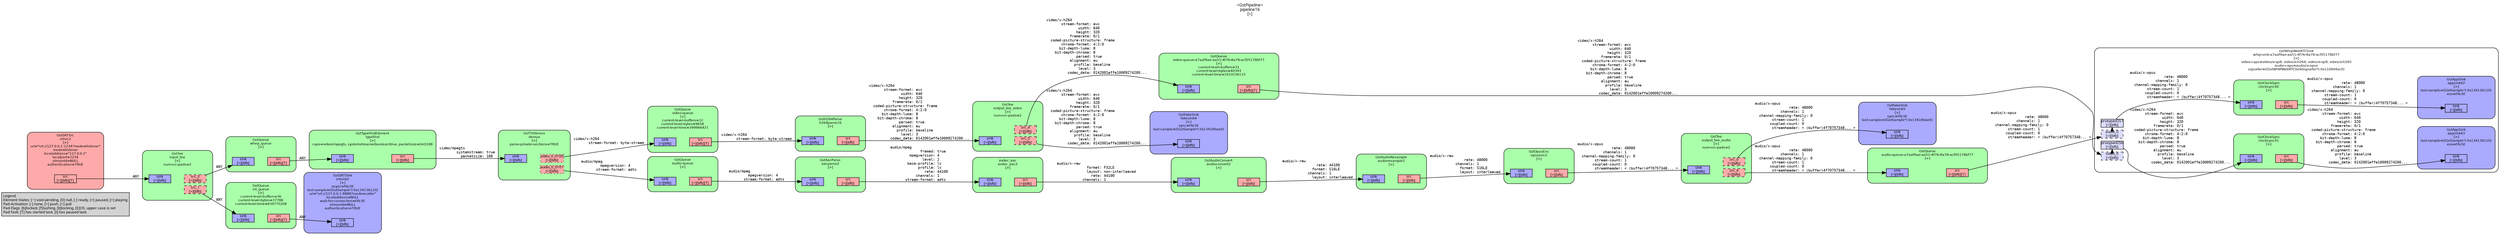 digraph pipeline {
  rankdir=LR;
  fontname="sans";
  fontsize="10";
  labelloc=t;
  nodesep=.1;
  ranksep=.2;
  label="<GstPipeline>\npipeline16\n[>]";
  node [style="filled,rounded", shape=box, fontsize="9", fontname="sans", margin="0.0,0.0"];
  edge [labelfontsize="6", fontsize="9", fontname="monospace"];
  
  legend [
    pos="0,0!",
    margin="0.05,0.05",
    style="filled",
    label="Legend\lElement-States: [~] void-pending, [0] null, [-] ready, [=] paused, [>] playing\lPad-Activation: [-] none, [>] push, [<] pull\lPad-Flags: [b]locked, [f]lushing, [b]locking, [E]OS; upper-case is set\lPad-Task: [T] has started task, [t] has paused task\l",
  ];
  subgraph cluster_audio_queue_a7aaf9ae_aa51_4f76_8a78_acf05178bf77_0x1358a1310 {
    fontname="Bitstream Vera Sans";
    fontsize="8";
    style="filled,rounded";
    color=black;
    label="GstQueue\naudio-queue-a7aaf9ae-aa51-4f76-8a78-acf05178bf77\n[>]";
    subgraph cluster_audio_queue_a7aaf9ae_aa51_4f76_8a78_acf05178bf77_0x1358a1310_sink {
      label="";
      style="invis";
      audio_queue_a7aaf9ae_aa51_4f76_8a78_acf05178bf77_0x1358a1310_sink_0x1342381e0 [color=black, fillcolor="#aaaaff", label="sink\n[>][bfb]", height="0.2", style="filled,solid"];
    }

    subgraph cluster_audio_queue_a7aaf9ae_aa51_4f76_8a78_acf05178bf77_0x1358a1310_src {
      label="";
      style="invis";
      audio_queue_a7aaf9ae_aa51_4f76_8a78_acf05178bf77_0x1358a1310_src_0x134238b20 [color=black, fillcolor="#ffaaaa", label="src\n[>][bfb][T]", height="0.2", style="filled,solid"];
    }

    audio_queue_a7aaf9ae_aa51_4f76_8a78_acf05178bf77_0x1358a1310_sink_0x1342381e0 -> audio_queue_a7aaf9ae_aa51_4f76_8a78_acf05178bf77_0x1358a1310_src_0x134238b20 [style="invis"];
    fillcolor="#aaffaa";
  }

  audio_queue_a7aaf9ae_aa51_4f76_8a78_acf05178bf77_0x1358a1310_src_0x134238b20 -> whip_sink_a7aaf9ae_aa51_4f76_8a78_acf05178bf77_0x13392eb50_audio_0_0x134186c90 [label="audio/x-opus\l                rate: 48000\l            channels: 1\l  channel-mapping-family: 0\l        stream-count: 1\l       coupled-count: 0\l        streamheader: < (buffer)4f70757348... >\l"]
  subgraph cluster_video_queue_a7aaf9ae_aa51_4f76_8a78_acf05178bf77_0x1358a0410 {
    fontname="Bitstream Vera Sans";
    fontsize="8";
    style="filled,rounded";
    color=black;
    label="GstQueue\nvideo-queue-a7aaf9ae-aa51-4f76-8a78-acf05178bf77\n[>]\ncurrent-level-buffers=31\ncurrent-level-bytes=40393\ncurrent-level-time=1033236115";
    subgraph cluster_video_queue_a7aaf9ae_aa51_4f76_8a78_acf05178bf77_0x1358a0410_sink {
      label="";
      style="invis";
      video_queue_a7aaf9ae_aa51_4f76_8a78_acf05178bf77_0x1358a0410_sink_0x1108615a0 [color=black, fillcolor="#aaaaff", label="sink\n[>][bfb]", height="0.2", style="filled,solid"];
    }

    subgraph cluster_video_queue_a7aaf9ae_aa51_4f76_8a78_acf05178bf77_0x1358a0410_src {
      label="";
      style="invis";
      video_queue_a7aaf9ae_aa51_4f76_8a78_acf05178bf77_0x1358a0410_src_0x134238430 [color=black, fillcolor="#ffaaaa", label="src\n[>][bfb][T]", height="0.2", style="filled,solid"];
    }

    video_queue_a7aaf9ae_aa51_4f76_8a78_acf05178bf77_0x1358a0410_sink_0x1108615a0 -> video_queue_a7aaf9ae_aa51_4f76_8a78_acf05178bf77_0x1358a0410_src_0x134238430 [style="invis"];
    fillcolor="#aaffaa";
  }

  video_queue_a7aaf9ae_aa51_4f76_8a78_acf05178bf77_0x1358a0410_src_0x134238430 -> whip_sink_a7aaf9ae_aa51_4f76_8a78_acf05178bf77_0x13392eb50_video_0_0x11084c7b0 [label="video/x-h264\l       stream-format: avc\l               width: 640\l              height: 320\l           framerate: 0/1\l  coded-picture-structure: frame\l       chroma-format: 4:2:0\l      bit-depth-luma: 8\l    bit-depth-chroma: 8\l              parsed: true\l           alignment: au\l             profile: baseline\l               level: 3\l          codec_data: 0142001effe10009274200...\l"]
  subgraph cluster_whip_sink_a7aaf9ae_aa51_4f76_8a78_acf05178bf77_0x13392eb50 {
    fontname="Bitstream Vera Sans";
    fontsize="8";
    style="filled,rounded";
    color=black;
    label="GstWhipWebRTCSink\nwhip-sink-a7aaf9ae-aa51-4f76-8a78-acf05178bf77\n[>]\nvideo-caps=video/x-vp8; video/x-h264; video/x-vp9; video/x-h265\naudio-caps=audio/x-opus\nsignaller=((GstWHIPWebRTCSinkSignaller*) 0x110844ac0)";
    subgraph cluster_whip_sink_a7aaf9ae_aa51_4f76_8a78_acf05178bf77_0x13392eb50_sink {
      label="";
      style="invis";
      _proxypad256_0x134134a80 [color=black, fillcolor="#ddddff", label="proxypad256\n[>][bfb]", height="0.2", style="filled,solid"];
    whip_sink_a7aaf9ae_aa51_4f76_8a78_acf05178bf77_0x13392eb50_video_0_0x11084c7b0 -> _proxypad256_0x134134a80 [style=dashed, minlen=0]
      whip_sink_a7aaf9ae_aa51_4f76_8a78_acf05178bf77_0x13392eb50_video_0_0x11084c7b0 [color=black, fillcolor="#ddddff", label="video_0\n[>][bfb]", height="0.2", style="filled,dashed"];
      _proxypad257_0x134134f40 [color=black, fillcolor="#ddddff", label="proxypad257\n[>][bfb]", height="0.2", style="filled,solid"];
    whip_sink_a7aaf9ae_aa51_4f76_8a78_acf05178bf77_0x13392eb50_audio_0_0x134186c90 -> _proxypad257_0x134134f40 [style=dashed, minlen=0]
      whip_sink_a7aaf9ae_aa51_4f76_8a78_acf05178bf77_0x13392eb50_audio_0_0x134186c90 [color=black, fillcolor="#ddddff", label="audio_0\n[>][bfb]", height="0.2", style="filled,dashed"];
    }

    fillcolor="#ffffff";
    subgraph cluster_appsink43_0x110855400 {
      fontname="Bitstream Vera Sans";
      fontsize="8";
      style="filled,rounded";
      color=black;
      label="GstAppSink\nappsink43\n[>]\nlast-sample=((GstSample*) 0x134136110)\neos=FALSE";
      subgraph cluster_appsink43_0x110855400_sink {
        label="";
        style="invis";
        appsink43_0x110855400_sink_0x1339da120 [color=black, fillcolor="#aaaaff", label="sink\n[>][bfb]", height="0.2", style="filled,solid"];
      }

      fillcolor="#aaaaff";
    }

    subgraph cluster_clocksync41_0x1108524b0 {
      fontname="Bitstream Vera Sans";
      fontsize="8";
      style="filled,rounded";
      color=black;
      label="GstClockSync\nclocksync41\n[>]";
      subgraph cluster_clocksync41_0x1108524b0_sink {
        label="";
        style="invis";
        clocksync41_0x1108524b0_sink_0x13518b0d0 [color=black, fillcolor="#aaaaff", label="sink\n[>][bfb]", height="0.2", style="filled,solid"];
      }

      subgraph cluster_clocksync41_0x1108524b0_src {
        label="";
        style="invis";
        clocksync41_0x1108524b0_src_0x1339dba90 [color=black, fillcolor="#ffaaaa", label="src\n[>][bfb]", height="0.2", style="filled,solid"];
      }

      clocksync41_0x1108524b0_sink_0x13518b0d0 -> clocksync41_0x1108524b0_src_0x1339dba90 [style="invis"];
      fillcolor="#aaffaa";
    }

    _proxypad256_0x134134a80 -> clocksync41_0x1108524b0_sink_0x13518b0d0 [label="video/x-h264\l       stream-format: avc\l               width: 640\l              height: 320\l           framerate: 0/1\l  coded-picture-structure: frame\l       chroma-format: 4:2:0\l      bit-depth-luma: 8\l    bit-depth-chroma: 8\l              parsed: true\l           alignment: au\l             profile: baseline\l               level: 3\l          codec_data: 0142001effe10009274200...\l"]
    clocksync41_0x1108524b0_src_0x1339dba90 -> appsink43_0x110855400_sink_0x1339da120 [label="video/x-h264\l       stream-format: avc\l               width: 640\l              height: 320\l           framerate: 0/1\l  coded-picture-structure: frame\l       chroma-format: 4:2:0\l      bit-depth-luma: 8\l    bit-depth-chroma: 8\l              parsed: true\l           alignment: au\l             profile: baseline\l               level: 3\l          codec_data: 0142001effe10009274200...\l"]
    subgraph cluster_appsink42_0x110854d30 {
      fontname="Bitstream Vera Sans";
      fontsize="8";
      style="filled,rounded";
      color=black;
      label="GstAppSink\nappsink42\n[>]\nlast-sample=((GstSample*) 0x134136110)\neos=FALSE";
      subgraph cluster_appsink42_0x110854d30_sink {
        label="";
        style="invis";
        appsink42_0x110854d30_sink_0x13518b320 [color=black, fillcolor="#aaaaff", label="sink\n[>][bfb]", height="0.2", style="filled,solid"];
      }

      fillcolor="#aaaaff";
    }

    subgraph cluster_clocksync40_0x1108522e0 {
      fontname="Bitstream Vera Sans";
      fontsize="8";
      style="filled,rounded";
      color=black;
      label="GstClockSync\nclocksync40\n[>]";
      subgraph cluster_clocksync40_0x1108522e0_sink {
        label="";
        style="invis";
        clocksync40_0x1108522e0_sink_0x1339da370 [color=black, fillcolor="#aaaaff", label="sink\n[>][bfb]", height="0.2", style="filled,solid"];
      }

      subgraph cluster_clocksync40_0x1108522e0_src {
        label="";
        style="invis";
        clocksync40_0x1108522e0_src_0x1339daf00 [color=black, fillcolor="#ffaaaa", label="src\n[>][bfb]", height="0.2", style="filled,solid"];
      }

      clocksync40_0x1108522e0_sink_0x1339da370 -> clocksync40_0x1108522e0_src_0x1339daf00 [style="invis"];
      fillcolor="#aaffaa";
    }

    _proxypad257_0x134134f40 -> clocksync40_0x1108522e0_sink_0x1339da370 [label="audio/x-opus\l                rate: 48000\l            channels: 1\l  channel-mapping-family: 0\l        stream-count: 1\l       coupled-count: 0\l        streamheader: < (buffer)4f70757348... >\l"]
    clocksync40_0x1108522e0_src_0x1339daf00 -> appsink42_0x110854d30_sink_0x13518b320 [label="audio/x-opus\l                rate: 48000\l            channels: 1\l  channel-mapping-family: 0\l        stream-count: 1\l       coupled-count: 0\l        streamheader: < (buffer)4f70757348... >\l"]
  }

  subgraph cluster_fakesink5_0x134154290 {
    fontname="Bitstream Vera Sans";
    fontsize="8";
    style="filled,rounded";
    color=black;
    label="GstFakeSink\nfakesink5\n[>]\nsync=FALSE\nlast-sample=((GstSample*) 0x134180ae0)";
    subgraph cluster_fakesink5_0x134154290_sink {
      label="";
      style="invis";
      fakesink5_0x134154290_sink_0x133a05c40 [color=black, fillcolor="#aaaaff", label="sink\n[>][bfb]", height="0.2", style="filled,solid"];
    }

    fillcolor="#aaaaff";
  }

  subgraph cluster_output_tee_audio_0x133aaf540 {
    fontname="Bitstream Vera Sans";
    fontsize="8";
    style="filled,rounded";
    color=black;
    label="GstTee\noutput_tee_audio\n[>]\nnum-src-pads=2";
    subgraph cluster_output_tee_audio_0x133aaf540_sink {
      label="";
      style="invis";
      output_tee_audio_0x133aaf540_sink_0x133a05300 [color=black, fillcolor="#aaaaff", label="sink\n[>][bfb]", height="0.2", style="filled,solid"];
    }

    subgraph cluster_output_tee_audio_0x133aaf540_src {
      label="";
      style="invis";
      output_tee_audio_0x133aaf540_src_0_0x1358dc5b0 [color=black, fillcolor="#ffaaaa", label="src_0\n[>][bfb]", height="0.2", style="filled,dashed"];
      output_tee_audio_0x133aaf540_src_4_0x134134cd0 [color=black, fillcolor="#ffaaaa", label="src_4\n[>][bfb]", height="0.2", style="filled,dashed"];
    }

    output_tee_audio_0x133aaf540_sink_0x133a05300 -> output_tee_audio_0x133aaf540_src_0_0x1358dc5b0 [style="invis"];
    fillcolor="#aaffaa";
  }

  output_tee_audio_0x133aaf540_src_0_0x1358dc5b0 -> fakesink5_0x134154290_sink_0x133a05c40 [label="audio/x-opus\l                rate: 48000\l            channels: 1\l  channel-mapping-family: 0\l        stream-count: 1\l       coupled-count: 0\l        streamheader: < (buffer)4f70757348... >\l"]
  output_tee_audio_0x133aaf540_src_4_0x134134cd0 -> audio_queue_a7aaf9ae_aa51_4f76_8a78_acf05178bf77_0x1358a1310_sink_0x1342381e0 [label="audio/x-opus\l                rate: 48000\l            channels: 1\l  channel-mapping-family: 0\l        stream-count: 1\l       coupled-count: 0\l        streamheader: < (buffer)4f70757348... >\l"]
  subgraph cluster_opusenc2_0x1108a02a0 {
    fontname="Bitstream Vera Sans";
    fontsize="8";
    style="filled,rounded";
    color=black;
    label="GstOpusEnc\nopusenc2\n[>]";
    subgraph cluster_opusenc2_0x1108a02a0_sink {
      label="";
      style="invis";
      opusenc2_0x1108a02a0_sink_0x133a04e60 [color=black, fillcolor="#aaaaff", label="sink\n[>][bfb]", height="0.2", style="filled,solid"];
    }

    subgraph cluster_opusenc2_0x1108a02a0_src {
      label="";
      style="invis";
      opusenc2_0x1108a02a0_src_0x133a050b0 [color=black, fillcolor="#ffaaaa", label="src\n[>][bfb]", height="0.2", style="filled,solid"];
    }

    opusenc2_0x1108a02a0_sink_0x133a04e60 -> opusenc2_0x1108a02a0_src_0x133a050b0 [style="invis"];
    fillcolor="#aaffaa";
  }

  opusenc2_0x1108a02a0_src_0x133a050b0 -> output_tee_audio_0x133aaf540_sink_0x133a05300 [label="audio/x-opus\l                rate: 48000\l            channels: 1\l  channel-mapping-family: 0\l        stream-count: 1\l       coupled-count: 0\l        streamheader: < (buffer)4f70757348... >\l"]
  subgraph cluster_audioresample2_0x135946130 {
    fontname="Bitstream Vera Sans";
    fontsize="8";
    style="filled,rounded";
    color=black;
    label="GstAudioResample\naudioresample2\n[>]";
    subgraph cluster_audioresample2_0x135946130_sink {
      label="";
      style="invis";
      audioresample2_0x135946130_sink_0x1351c4d50 [color=black, fillcolor="#aaaaff", label="sink\n[>][bfb]", height="0.2", style="filled,solid"];
    }

    subgraph cluster_audioresample2_0x135946130_src {
      label="";
      style="invis";
      audioresample2_0x135946130_src_0x13591f460 [color=black, fillcolor="#ffaaaa", label="src\n[>][bfb]", height="0.2", style="filled,solid"];
    }

    audioresample2_0x135946130_sink_0x1351c4d50 -> audioresample2_0x135946130_src_0x13591f460 [style="invis"];
    fillcolor="#aaffaa";
  }

  audioresample2_0x135946130_src_0x13591f460 -> opusenc2_0x1108a02a0_sink_0x133a04e60 [label="audio/x-raw\l                rate: 48000\l            channels: 1\l              format: S16LE\l              layout: interleaved\l"]
  subgraph cluster_audioconvert2_0x1360e82a0 {
    fontname="Bitstream Vera Sans";
    fontsize="8";
    style="filled,rounded";
    color=black;
    label="GstAudioConvert\naudioconvert2\n[>]";
    subgraph cluster_audioconvert2_0x1360e82a0_sink {
      label="";
      style="invis";
      audioconvert2_0x1360e82a0_sink_0x13591fb50 [color=black, fillcolor="#aaaaff", label="sink\n[>][bfb]", height="0.2", style="filled,solid"];
    }

    subgraph cluster_audioconvert2_0x1360e82a0_src {
      label="";
      style="invis";
      audioconvert2_0x1360e82a0_src_0x13591e8d0 [color=black, fillcolor="#ffaaaa", label="src\n[>][bfb]", height="0.2", style="filled,solid"];
    }

    audioconvert2_0x1360e82a0_sink_0x13591fb50 -> audioconvert2_0x1360e82a0_src_0x13591e8d0 [style="invis"];
    fillcolor="#aaffaa";
  }

  audioconvert2_0x1360e82a0_src_0x13591e8d0 -> audioresample2_0x135946130_sink_0x1351c4d50 [label="audio/x-raw\l                rate: 44100\l              format: S16LE\l            channels: 1\l              layout: interleaved\l"]
  subgraph cluster_avdec_aac2_0x11384eee0 {
    fontname="Bitstream Vera Sans";
    fontsize="8";
    style="filled,rounded";
    color=black;
    label="avdec_aac\navdec_aac2\n[>]";
    subgraph cluster_avdec_aac2_0x11384eee0_sink {
      label="";
      style="invis";
      avdec_aac2_0x11384eee0_sink_0x13591e680 [color=black, fillcolor="#aaaaff", label="sink\n[>][bfb]", height="0.2", style="filled,solid"];
    }

    subgraph cluster_avdec_aac2_0x11384eee0_src {
      label="";
      style="invis";
      avdec_aac2_0x11384eee0_src_0x1341302e0 [color=black, fillcolor="#ffaaaa", label="src\n[>][bfb]", height="0.2", style="filled,solid"];
    }

    avdec_aac2_0x11384eee0_sink_0x13591e680 -> avdec_aac2_0x11384eee0_src_0x1341302e0 [style="invis"];
    fillcolor="#aaffaa";
  }

  avdec_aac2_0x11384eee0_src_0x1341302e0 -> audioconvert2_0x1360e82a0_sink_0x13591fb50 [label="audio/x-raw\l              format: F32LE\l              layout: non-interleaved\l                rate: 44100\l            channels: 1\l"]
  subgraph cluster_aacparse2_0x1108915f0 {
    fontname="Bitstream Vera Sans";
    fontsize="8";
    style="filled,rounded";
    color=black;
    label="GstAacParse\naacparse2\n[>]";
    subgraph cluster_aacparse2_0x1108915f0_sink {
      label="";
      style="invis";
      aacparse2_0x1108915f0_sink_0x1351c4b00 [color=black, fillcolor="#aaaaff", label="sink\n[>][bfb]", height="0.2", style="filled,solid"];
    }

    subgraph cluster_aacparse2_0x1108915f0_src {
      label="";
      style="invis";
      aacparse2_0x1108915f0_src_0x1351c5690 [color=black, fillcolor="#ffaaaa", label="src\n[>][bfb]", height="0.2", style="filled,solid"];
    }

    aacparse2_0x1108915f0_sink_0x1351c4b00 -> aacparse2_0x1108915f0_src_0x1351c5690 [style="invis"];
    fillcolor="#aaffaa";
  }

  aacparse2_0x1108915f0_src_0x1351c5690 -> avdec_aac2_0x11384eee0_sink_0x13591e680 [label="audio/mpeg\l              framed: true\l         mpegversion: 4\l               level: 2\l        base-profile: lc\l             profile: lc\l                rate: 44100\l            channels: 1\l       stream-format: adts\l"]
  subgraph cluster_fakesink4_0x134154d30 {
    fontname="Bitstream Vera Sans";
    fontsize="8";
    style="filled,rounded";
    color=black;
    label="GstFakeSink\nfakesink4\n[>]\nsync=FALSE\nlast-sample=((GstSample*) 0x134180ae0)";
    subgraph cluster_fakesink4_0x134154d30_sink {
      label="";
      style="invis";
      fakesink4_0x134154d30_sink_0x1351c48b0 [color=black, fillcolor="#aaaaff", label="sink\n[>][bfb]", height="0.2", style="filled,solid"];
    }

    fillcolor="#aaaaff";
  }

  subgraph cluster_output_tee_video_0x1108b8e70 {
    fontname="Bitstream Vera Sans";
    fontsize="8";
    style="filled,rounded";
    color=black;
    label="GstTee\noutput_tee_video\n[>]\nnum-src-pads=2";
    subgraph cluster_output_tee_video_0x1108b8e70_sink {
      label="";
      style="invis";
      output_tee_video_0x1108b8e70_sink_0x1350cc080 [color=black, fillcolor="#aaaaff", label="sink\n[>][bfb]", height="0.2", style="filled,solid"];
    }

    subgraph cluster_output_tee_video_0x1108b8e70_src {
      label="";
      style="invis";
      output_tee_video_0x1108b8e70_src_0_0x1340c35a0 [color=black, fillcolor="#ffaaaa", label="src_0\n[>][bfb]", height="0.2", style="filled,dashed"];
      output_tee_video_0x1108b8e70_src_4_0x11080a0d0 [color=black, fillcolor="#ffaaaa", label="src_4\n[>][bfb]", height="0.2", style="filled,dashed"];
    }

    output_tee_video_0x1108b8e70_sink_0x1350cc080 -> output_tee_video_0x1108b8e70_src_0_0x1340c35a0 [style="invis"];
    fillcolor="#aaffaa";
  }

  output_tee_video_0x1108b8e70_src_0_0x1340c35a0 -> fakesink4_0x134154d30_sink_0x1351c48b0 [label="video/x-h264\l       stream-format: avc\l               width: 640\l              height: 320\l           framerate: 0/1\l  coded-picture-structure: frame\l       chroma-format: 4:2:0\l      bit-depth-luma: 8\l    bit-depth-chroma: 8\l              parsed: true\l           alignment: au\l             profile: baseline\l               level: 3\l          codec_data: 0142001effe10009274200...\l"]
  output_tee_video_0x1108b8e70_src_4_0x11080a0d0 -> video_queue_a7aaf9ae_aa51_4f76_8a78_acf05178bf77_0x1358a0410_sink_0x1108615a0 [label="video/x-h264\l       stream-format: avc\l               width: 640\l              height: 320\l           framerate: 0/1\l  coded-picture-structure: frame\l       chroma-format: 4:2:0\l      bit-depth-luma: 8\l    bit-depth-chroma: 8\l              parsed: true\l           alignment: au\l             profile: baseline\l               level: 3\l          codec_data: 0142001effe10009274200...\l"]
  subgraph cluster_h264parse16_0x113869a70 {
    fontname="Bitstream Vera Sans";
    fontsize="8";
    style="filled,rounded";
    color=black;
    label="GstH264Parse\nh264parse16\n[>]";
    subgraph cluster_h264parse16_0x113869a70_sink {
      label="";
      style="invis";
      h264parse16_0x113869a70_sink_0x1350cc2d0 [color=black, fillcolor="#aaaaff", label="sink\n[>][bfb]", height="0.2", style="filled,solid"];
    }

    subgraph cluster_h264parse16_0x113869a70_src {
      label="";
      style="invis";
      h264parse16_0x113869a70_src_0x1350cc9c0 [color=black, fillcolor="#ffaaaa", label="src\n[>][bfb]", height="0.2", style="filled,solid"];
    }

    h264parse16_0x113869a70_sink_0x1350cc2d0 -> h264parse16_0x113869a70_src_0x1350cc9c0 [style="invis"];
    fillcolor="#aaffaa";
  }

  h264parse16_0x113869a70_src_0x1350cc9c0 -> output_tee_video_0x1108b8e70_sink_0x1350cc080 [label="video/x-h264\l       stream-format: avc\l               width: 640\l              height: 320\l           framerate: 0/1\l  coded-picture-structure: frame\l       chroma-format: 4:2:0\l      bit-depth-luma: 8\l    bit-depth-chroma: 8\l              parsed: true\l           alignment: au\l             profile: baseline\l               level: 3\l          codec_data: 0142001effe10009274200...\l"]
  subgraph cluster_srtsink2_0x133aded00 {
    fontname="Bitstream Vera Sans";
    fontsize="8";
    style="filled,rounded";
    color=black;
    label="GstSRTSink\nsrtsink2\n[>]\nasync=FALSE\nlast-sample=((GstSample*) 0x134136110)\nuri=\"srt://127.0.0.1:8888?mode=caller\"\nlocaladdress=NULL\nwait-for-connection=FALSE\nstreamid=NULL\nauthentication=TRUE";
    subgraph cluster_srtsink2_0x133aded00_sink {
      label="";
      style="invis";
      srtsink2_0x133aded00_sink_0x133b32c10 [color=black, fillcolor="#aaaaff", label="sink\n[>][bfb]", height="0.2", style="filled,solid"];
    }

    fillcolor="#aaaaff";
  }

  subgraph cluster_audio_queue_0x1340badb0 {
    fontname="Bitstream Vera Sans";
    fontsize="8";
    style="filled,rounded";
    color=black;
    label="GstQueue\naudio-queue\n[>]";
    subgraph cluster_audio_queue_0x1340badb0_sink {
      label="";
      style="invis";
      audio_queue_0x1340badb0_sink_0x1340be140 [color=black, fillcolor="#aaaaff", label="sink\n[>][bfb]", height="0.2", style="filled,solid"];
    }

    subgraph cluster_audio_queue_0x1340badb0_src {
      label="";
      style="invis";
      audio_queue_0x1340badb0_src_0x1340bf170 [color=black, fillcolor="#ffaaaa", label="src\n[>][bfb][T]", height="0.2", style="filled,solid"];
    }

    audio_queue_0x1340badb0_sink_0x1340be140 -> audio_queue_0x1340badb0_src_0x1340bf170 [style="invis"];
    fillcolor="#aaffaa";
  }

  audio_queue_0x1340badb0_src_0x1340bf170 -> aacparse2_0x1108915f0_sink_0x1351c4b00 [label="audio/mpeg\l         mpegversion: 4\l       stream-format: adts\l"]
  subgraph cluster_video_queue_0x1358a0d10 {
    fontname="Bitstream Vera Sans";
    fontsize="8";
    style="filled,rounded";
    color=black;
    label="GstQueue\nvideo-queue\n[>]\ncurrent-level-buffers=12\ncurrent-level-bytes=9658\ncurrent-level-time=399966421";
    subgraph cluster_video_queue_0x1358a0d10_sink {
      label="";
      style="invis";
      video_queue_0x1358a0d10_sink_0x1340be5e0 [color=black, fillcolor="#aaaaff", label="sink\n[>][bfb]", height="0.2", style="filled,solid"];
    }

    subgraph cluster_video_queue_0x1358a0d10_src {
      label="";
      style="invis";
      video_queue_0x1358a0d10_src_0x133a042d0 [color=black, fillcolor="#ffaaaa", label="src\n[>][bfb][T]", height="0.2", style="filled,solid"];
    }

    video_queue_0x1358a0d10_sink_0x1340be5e0 -> video_queue_0x1358a0d10_src_0x133a042d0 [style="invis"];
    fillcolor="#aaffaa";
  }

  video_queue_0x1358a0d10_src_0x133a042d0 -> h264parse16_0x113869a70_sink_0x1350cc2d0 [label="video/x-h264\l       stream-format: byte-stream\l"]
  subgraph cluster_demux_0x1358a0a10 {
    fontname="Bitstream Vera Sans";
    fontsize="8";
    style="filled,rounded";
    color=black;
    label="GstTSDemux\ndemux\n[>]\nparse-private-sections=TRUE";
    subgraph cluster_demux_0x1358a0a10_sink {
      label="";
      style="invis";
      demux_0x1358a0a10_sink_0x134238fc0 [color=black, fillcolor="#aaaaff", label="sink\n[>][bfb]", height="0.2", style="filled,solid"];
    }

    subgraph cluster_demux_0x1358a0a10_src {
      label="";
      style="invis";
      demux_0x1358a0a10_video_0_0100_0x1350a7cc0 [color=black, fillcolor="#ffaaaa", label="video_0_0100\n[>][bfb]", height="0.2", style="filled,dotted"];
      demux_0x1358a0a10_audio_0_0101_0x1350cc520 [color=black, fillcolor="#ffaaaa", label="audio_0_0101\n[>][bfb]", height="0.2", style="filled,dotted"];
    }

    demux_0x1358a0a10_sink_0x134238fc0 -> demux_0x1358a0a10_video_0_0100_0x1350a7cc0 [style="invis"];
    fillcolor="#aaffaa";
  }

  demux_0x1358a0a10_video_0_0100_0x1350a7cc0 -> video_queue_0x1358a0d10_sink_0x1340be5e0 [label="video/x-h264\l       stream-format: byte-stream\l"]
  demux_0x1358a0a10_audio_0_0101_0x1350cc520 -> audio_queue_0x1340badb0_sink_0x1340be140 [label="audio/mpeg\l         mpegversion: 4\l       stream-format: adts\l"]
  subgraph cluster_typefind_0x1351c0630 {
    fontname="Bitstream Vera Sans";
    fontsize="8";
    style="filled,rounded";
    color=black;
    label="GstTypeFindElement\ntypefind\n[>]\ncaps=video/mpegts, systemstream=(boolean)true, packetsize=(int)188";
    subgraph cluster_typefind_0x1351c0630_sink {
      label="";
      style="invis";
      typefind_0x1351c0630_sink_0x133b3d390 [color=black, fillcolor="#aaaaff", label="sink\n[>][bfb]", height="0.2", style="filled,solid"];
    }

    subgraph cluster_typefind_0x1351c0630_src {
      label="";
      style="invis";
      typefind_0x1351c0630_src_0x110868cf0 [color=black, fillcolor="#ffaaaa", label="src\n[>][bfb]", height="0.2", style="filled,solid"];
    }

    typefind_0x1351c0630_sink_0x133b3d390 -> typefind_0x1351c0630_src_0x110868cf0 [style="invis"];
    fillcolor="#aaffaa";
  }

  typefind_0x1351c0630_src_0x110868cf0 -> demux_0x1358a0a10_sink_0x134238fc0 [label="video/mpegts\l        systemstream: true\l          packetsize: 188\l"]
  subgraph cluster_srt_queue_0x13391f9c0 {
    fontname="Bitstream Vera Sans";
    fontsize="8";
    style="filled,rounded";
    color=black;
    label="GstQueue\nsrt_queue\n[>]\ncurrent-level-buffers=36\ncurrent-level-bytes=37788\ncurrent-level-time=839775208";
    subgraph cluster_srt_queue_0x13391f9c0_sink {
      label="";
      style="invis";
      srt_queue_0x13391f9c0_sink_0x1340bea80 [color=black, fillcolor="#aaaaff", label="sink\n[>][bfb]", height="0.2", style="filled,solid"];
    }

    subgraph cluster_srt_queue_0x13391f9c0_src {
      label="";
      style="invis";
      srt_queue_0x13391f9c0_src_0x133a04080 [color=black, fillcolor="#ffaaaa", label="src\n[>][bfb][T]", height="0.2", style="filled,solid"];
    }

    srt_queue_0x13391f9c0_sink_0x1340bea80 -> srt_queue_0x13391f9c0_src_0x133a04080 [style="invis"];
    fillcolor="#aaffaa";
  }

  srt_queue_0x13391f9c0_src_0x133a04080 -> srtsink2_0x133aded00_sink_0x133b32c10 [label="ANY"]
  subgraph cluster_whep_queue_0x1358a0710 {
    fontname="Bitstream Vera Sans";
    fontsize="8";
    style="filled,rounded";
    color=black;
    label="GstQueue\nwhep_queue\n[>]";
    subgraph cluster_whep_queue_0x1358a0710_sink {
      label="";
      style="invis";
      whep_queue_0x1358a0710_sink_0x133a04770 [color=black, fillcolor="#aaaaff", label="sink\n[>][bfb]", height="0.2", style="filled,solid"];
    }

    subgraph cluster_whep_queue_0x1358a0710_src {
      label="";
      style="invis";
      whep_queue_0x1358a0710_src_0x133b3d140 [color=black, fillcolor="#ffaaaa", label="src\n[>][bfb][T]", height="0.2", style="filled,solid"];
    }

    whep_queue_0x1358a0710_sink_0x133a04770 -> whep_queue_0x1358a0710_src_0x133b3d140 [style="invis"];
    fillcolor="#aaffaa";
  }

  whep_queue_0x1358a0710_src_0x133b3d140 -> typefind_0x1351c0630_sink_0x133b3d390 [label="ANY"]
  subgraph cluster_input_tee_0x1351bdd20 {
    fontname="Bitstream Vera Sans";
    fontsize="8";
    style="filled,rounded";
    color=black;
    label="GstTee\ninput_tee\n[>]\nnum-src-pads=2";
    subgraph cluster_input_tee_0x1351bdd20_sink {
      label="";
      style="invis";
      input_tee_0x1351bdd20_sink_0x135978c60 [color=black, fillcolor="#aaaaff", label="sink\n[>][bfb]", height="0.2", style="filled,solid"];
    }

    subgraph cluster_input_tee_0x1351bdd20_src {
      label="";
      style="invis";
      input_tee_0x1351bdd20_src_0_0x134135b10 [color=black, fillcolor="#ffaaaa", label="src_0\n[>][bfb]", height="0.2", style="filled,dashed"];
      input_tee_0x1351bdd20_src_1_0x11080bd50 [color=black, fillcolor="#ffaaaa", label="src_1\n[>][bfb]", height="0.2", style="filled,dashed"];
    }

    input_tee_0x1351bdd20_sink_0x135978c60 -> input_tee_0x1351bdd20_src_0_0x134135b10 [style="invis"];
    fillcolor="#aaffaa";
  }

  input_tee_0x1351bdd20_src_0_0x134135b10 -> whep_queue_0x1358a0710_sink_0x133a04770 [label="ANY"]
  input_tee_0x1351bdd20_src_1_0x11080bd50 -> srt_queue_0x13391f9c0_sink_0x1340bea80 [label="ANY"]
  subgraph cluster_srtsrc2_0x135880110 {
    fontname="Bitstream Vera Sans";
    fontsize="8";
    style="filled,rounded";
    color=black;
    label="GstSRTSrc\nsrtsrc2\n[>]\nuri=\"srt://127.0.0.1:1234?mode=listener\"\nmode=listener\nlocaladdress=\"127.0.0.1\"\nlocalport=1234\nstreamid=NULL\nauthentication=TRUE";
    subgraph cluster_srtsrc2_0x135880110_src {
      label="";
      style="invis";
      srtsrc2_0x135880110_src_0x134239210 [color=black, fillcolor="#ffaaaa", label="src\n[>][bfb][T]", height="0.2", style="filled,solid"];
    }

    fillcolor="#ffaaaa";
  }

  srtsrc2_0x135880110_src_0x134239210 -> input_tee_0x1351bdd20_sink_0x135978c60 [label="ANY"]
}
